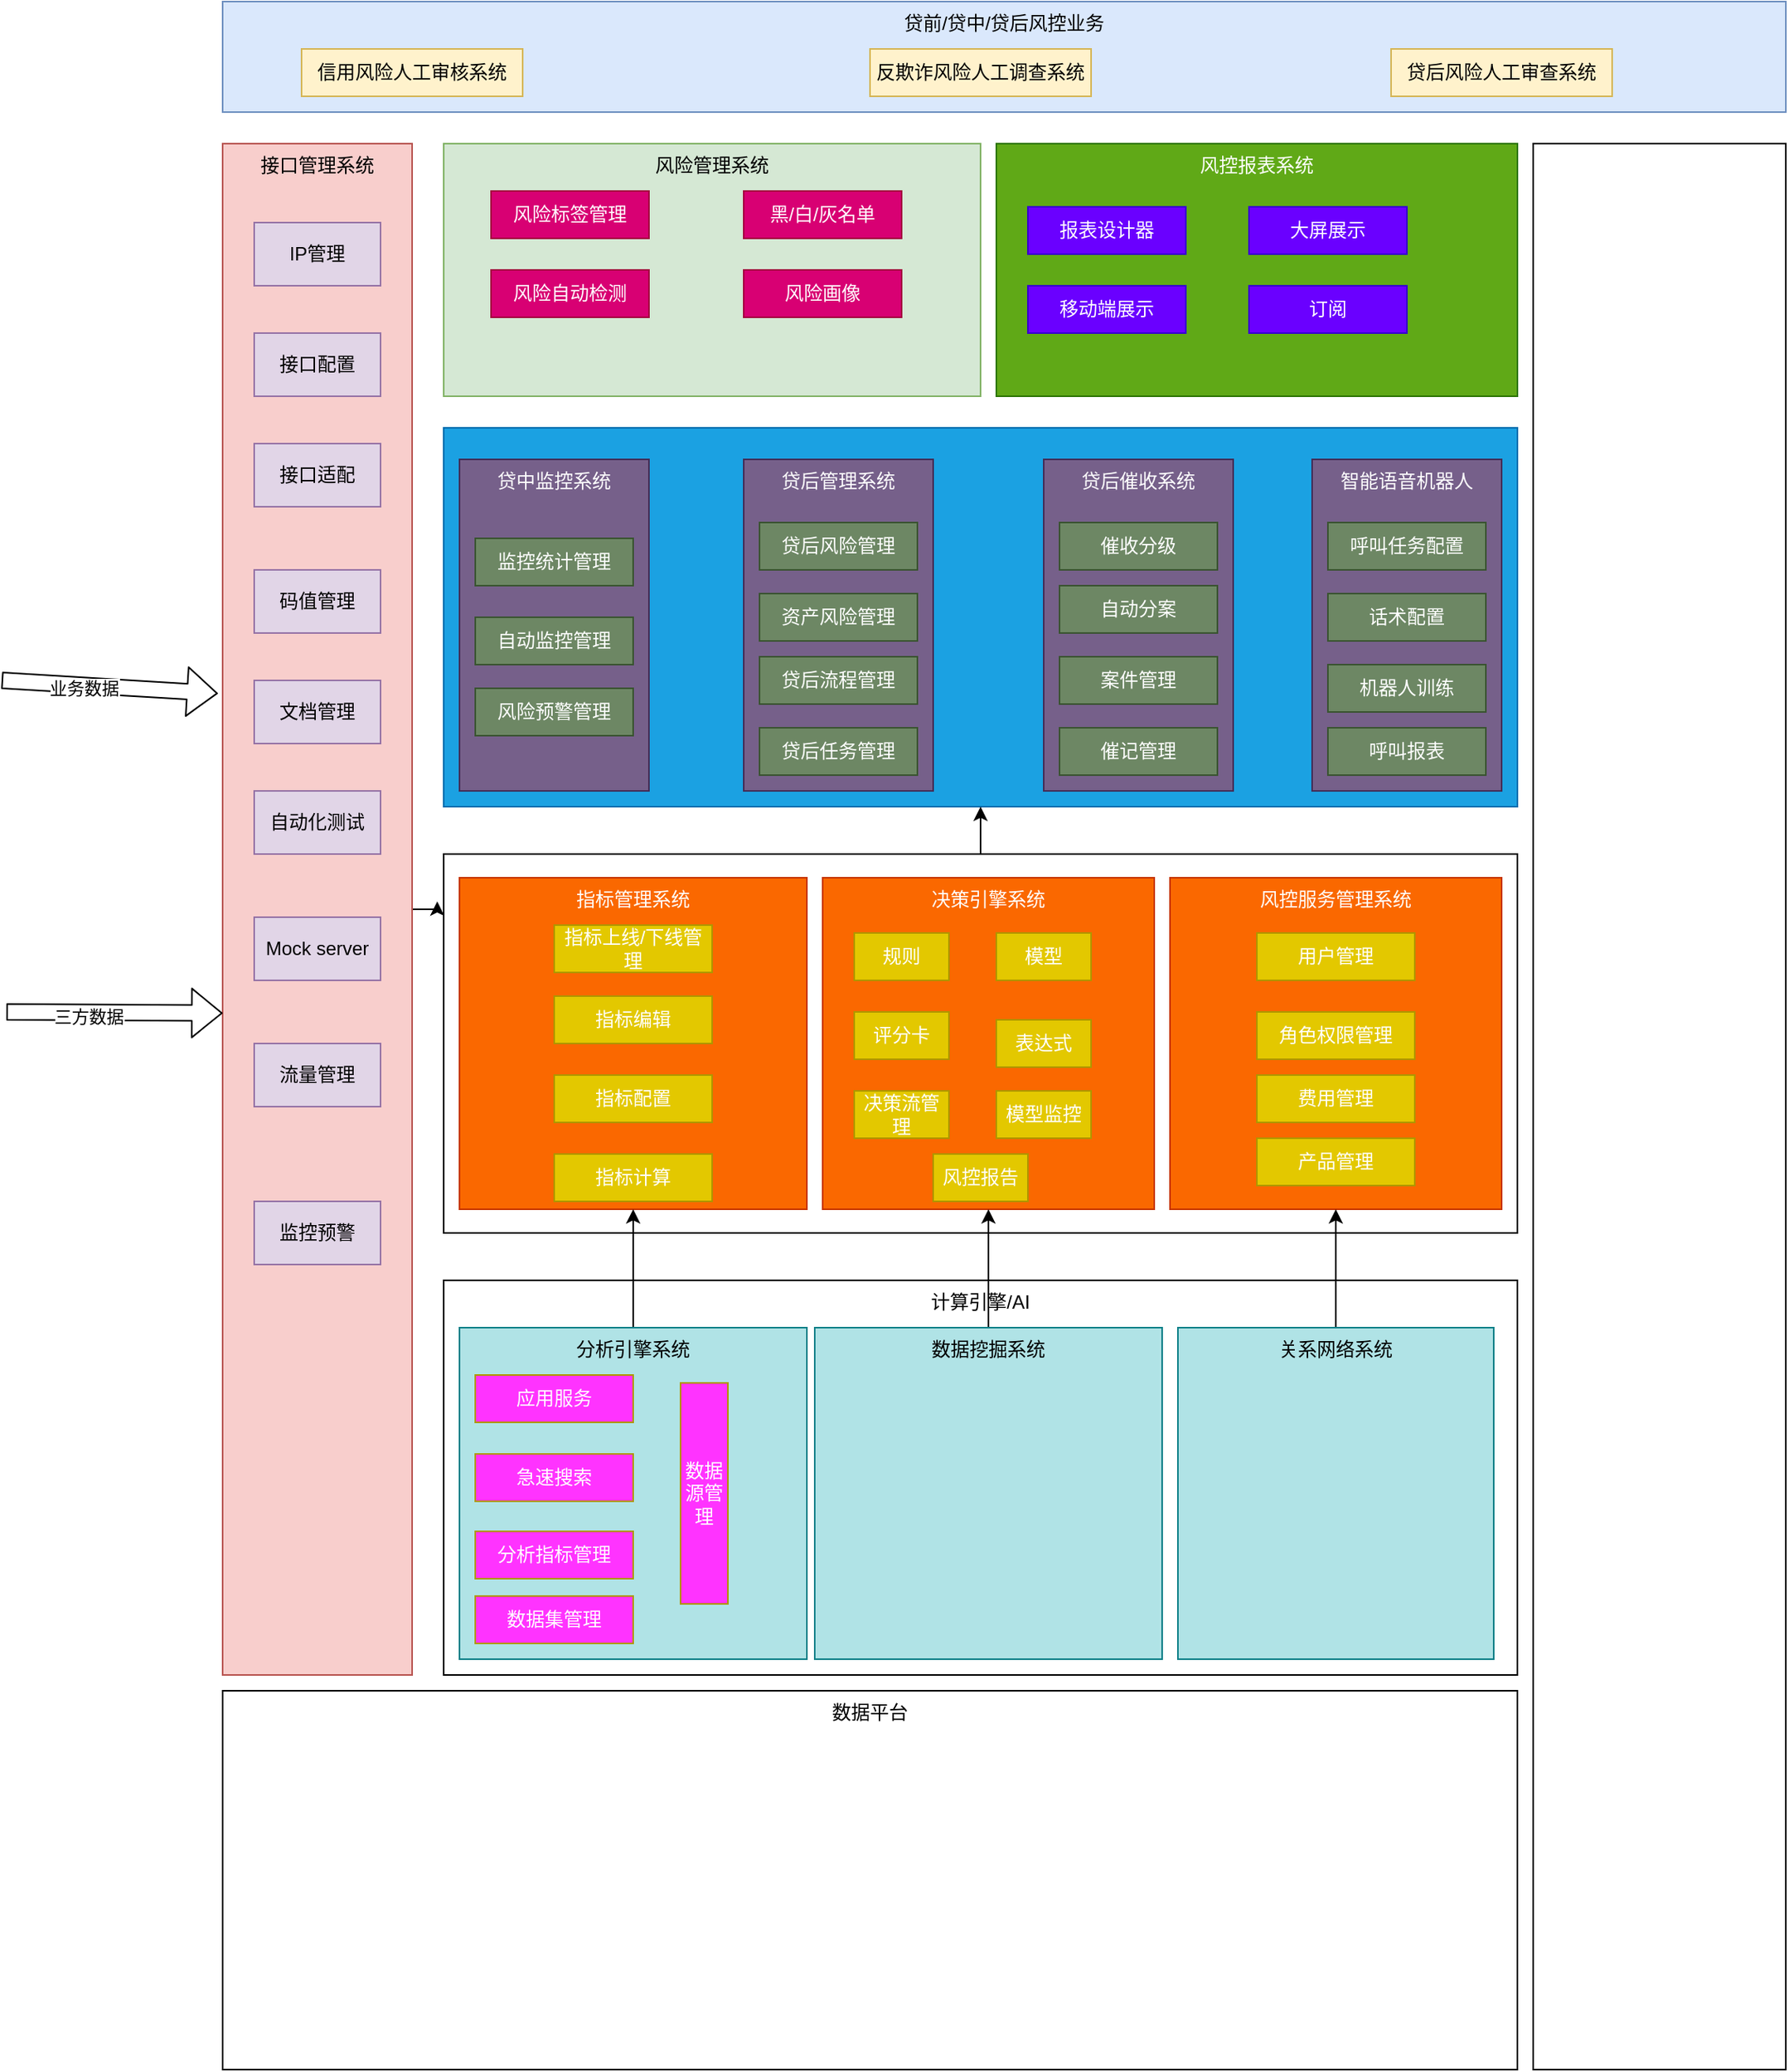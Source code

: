 <mxfile version="14.5.10" type="github">
  <diagram id="lQbhDGxogrssM2cnBjjg" name="第 1 页">
    <mxGraphModel dx="2249" dy="762" grid="1" gridSize="10" guides="1" tooltips="1" connect="1" arrows="1" fold="1" page="1" pageScale="1" pageWidth="827" pageHeight="1169" math="0" shadow="0">
      <root>
        <mxCell id="0" />
        <mxCell id="1" parent="0" />
        <mxCell id="xgXOS_-53twv-PHmrjcY-1" value="贷前/贷中/贷后风控业务" style="rounded=0;whiteSpace=wrap;html=1;verticalAlign=top;fillColor=#dae8fc;strokeColor=#6c8ebf;" vertex="1" parent="1">
          <mxGeometry x="130" y="170" width="990" height="70" as="geometry" />
        </mxCell>
        <mxCell id="xgXOS_-53twv-PHmrjcY-2" value="信用风险人工审核系统" style="rounded=0;whiteSpace=wrap;html=1;fillColor=#fff2cc;strokeColor=#d6b656;" vertex="1" parent="1">
          <mxGeometry x="180" y="200" width="140" height="30" as="geometry" />
        </mxCell>
        <mxCell id="xgXOS_-53twv-PHmrjcY-3" value="反欺诈风险人工调查系统" style="rounded=0;whiteSpace=wrap;html=1;fillColor=#fff2cc;strokeColor=#d6b656;" vertex="1" parent="1">
          <mxGeometry x="540" y="200" width="140" height="30" as="geometry" />
        </mxCell>
        <mxCell id="xgXOS_-53twv-PHmrjcY-4" value="贷后风险人工审查系统" style="rounded=0;whiteSpace=wrap;html=1;fillColor=#fff2cc;strokeColor=#d6b656;" vertex="1" parent="1">
          <mxGeometry x="870" y="200" width="140" height="30" as="geometry" />
        </mxCell>
        <mxCell id="xgXOS_-53twv-PHmrjcY-59" style="edgeStyle=orthogonalEdgeStyle;rounded=0;orthogonalLoop=1;jettySize=auto;html=1;exitX=1;exitY=0.5;exitDx=0;exitDy=0;entryX=-0.006;entryY=0.125;entryDx=0;entryDy=0;entryPerimeter=0;" edge="1" parent="1" source="xgXOS_-53twv-PHmrjcY-5" target="xgXOS_-53twv-PHmrjcY-25">
          <mxGeometry relative="1" as="geometry" />
        </mxCell>
        <mxCell id="xgXOS_-53twv-PHmrjcY-5" value="接口管理系统" style="rounded=0;whiteSpace=wrap;html=1;fillColor=#f8cecc;strokeColor=#b85450;verticalAlign=top;" vertex="1" parent="1">
          <mxGeometry x="130" y="260" width="120" height="970" as="geometry" />
        </mxCell>
        <mxCell id="xgXOS_-53twv-PHmrjcY-6" value="IP管理" style="rounded=0;whiteSpace=wrap;html=1;fillColor=#e1d5e7;strokeColor=#9673a6;" vertex="1" parent="1">
          <mxGeometry x="150" y="310" width="80" height="40" as="geometry" />
        </mxCell>
        <mxCell id="xgXOS_-53twv-PHmrjcY-7" value="接口配置" style="rounded=0;whiteSpace=wrap;html=1;fillColor=#e1d5e7;strokeColor=#9673a6;" vertex="1" parent="1">
          <mxGeometry x="150" y="380" width="80" height="40" as="geometry" />
        </mxCell>
        <mxCell id="xgXOS_-53twv-PHmrjcY-8" value="接口适配" style="rounded=0;whiteSpace=wrap;html=1;fillColor=#e1d5e7;strokeColor=#9673a6;" vertex="1" parent="1">
          <mxGeometry x="150" y="450" width="80" height="40" as="geometry" />
        </mxCell>
        <mxCell id="xgXOS_-53twv-PHmrjcY-9" value="码值管理" style="rounded=0;whiteSpace=wrap;html=1;fillColor=#e1d5e7;strokeColor=#9673a6;" vertex="1" parent="1">
          <mxGeometry x="150" y="530" width="80" height="40" as="geometry" />
        </mxCell>
        <mxCell id="xgXOS_-53twv-PHmrjcY-10" value="文档管理" style="rounded=0;whiteSpace=wrap;html=1;fillColor=#e1d5e7;strokeColor=#9673a6;" vertex="1" parent="1">
          <mxGeometry x="150" y="600" width="80" height="40" as="geometry" />
        </mxCell>
        <mxCell id="xgXOS_-53twv-PHmrjcY-11" value="自动化测试" style="rounded=0;whiteSpace=wrap;html=1;fillColor=#e1d5e7;strokeColor=#9673a6;" vertex="1" parent="1">
          <mxGeometry x="150" y="670" width="80" height="40" as="geometry" />
        </mxCell>
        <mxCell id="xgXOS_-53twv-PHmrjcY-12" value="Mock server" style="rounded=0;whiteSpace=wrap;html=1;fillColor=#e1d5e7;strokeColor=#9673a6;" vertex="1" parent="1">
          <mxGeometry x="150" y="750" width="80" height="40" as="geometry" />
        </mxCell>
        <mxCell id="xgXOS_-53twv-PHmrjcY-13" value="流量管理" style="rounded=0;whiteSpace=wrap;html=1;fillColor=#e1d5e7;strokeColor=#9673a6;" vertex="1" parent="1">
          <mxGeometry x="150" y="830" width="80" height="40" as="geometry" />
        </mxCell>
        <mxCell id="xgXOS_-53twv-PHmrjcY-14" value="监控预警" style="rounded=0;whiteSpace=wrap;html=1;fillColor=#e1d5e7;strokeColor=#9673a6;" vertex="1" parent="1">
          <mxGeometry x="150" y="930" width="80" height="40" as="geometry" />
        </mxCell>
        <mxCell id="xgXOS_-53twv-PHmrjcY-16" value="" style="shape=flexArrow;endArrow=classic;html=1;entryX=-0.025;entryY=0.359;entryDx=0;entryDy=0;entryPerimeter=0;" edge="1" parent="1" target="xgXOS_-53twv-PHmrjcY-5">
          <mxGeometry width="50" height="50" relative="1" as="geometry">
            <mxPoint x="-10" y="600" as="sourcePoint" />
            <mxPoint x="570" y="660" as="targetPoint" />
          </mxGeometry>
        </mxCell>
        <mxCell id="xgXOS_-53twv-PHmrjcY-17" value="业务数据" style="edgeLabel;html=1;align=center;verticalAlign=middle;resizable=0;points=[];" vertex="1" connectable="0" parent="xgXOS_-53twv-PHmrjcY-16">
          <mxGeometry x="-0.241" y="-2" relative="1" as="geometry">
            <mxPoint as="offset" />
          </mxGeometry>
        </mxCell>
        <mxCell id="xgXOS_-53twv-PHmrjcY-18" value="" style="shape=flexArrow;endArrow=classic;html=1;entryX=-0.025;entryY=0.359;entryDx=0;entryDy=0;entryPerimeter=0;" edge="1" parent="1">
          <mxGeometry width="50" height="50" relative="1" as="geometry">
            <mxPoint x="-7" y="810" as="sourcePoint" />
            <mxPoint x="130" y="810.79" as="targetPoint" />
          </mxGeometry>
        </mxCell>
        <mxCell id="xgXOS_-53twv-PHmrjcY-19" value="三方数据" style="edgeLabel;html=1;align=center;verticalAlign=middle;resizable=0;points=[];" vertex="1" connectable="0" parent="xgXOS_-53twv-PHmrjcY-18">
          <mxGeometry x="-0.241" y="-2" relative="1" as="geometry">
            <mxPoint as="offset" />
          </mxGeometry>
        </mxCell>
        <mxCell id="xgXOS_-53twv-PHmrjcY-20" value="风险管理系统" style="rounded=0;whiteSpace=wrap;html=1;verticalAlign=top;fillColor=#d5e8d4;strokeColor=#82b366;" vertex="1" parent="1">
          <mxGeometry x="270" y="260" width="340" height="160" as="geometry" />
        </mxCell>
        <mxCell id="xgXOS_-53twv-PHmrjcY-22" value="风控报表系统" style="rounded=0;whiteSpace=wrap;html=1;verticalAlign=top;fillColor=#60a917;strokeColor=#2D7600;fontColor=#ffffff;" vertex="1" parent="1">
          <mxGeometry x="620" y="260" width="330" height="160" as="geometry" />
        </mxCell>
        <mxCell id="xgXOS_-53twv-PHmrjcY-23" value="" style="rounded=0;whiteSpace=wrap;html=1;" vertex="1" parent="1">
          <mxGeometry x="960" y="260" width="160" height="1220" as="geometry" />
        </mxCell>
        <mxCell id="xgXOS_-53twv-PHmrjcY-24" value="" style="rounded=0;whiteSpace=wrap;html=1;verticalAlign=top;fillColor=#1ba1e2;strokeColor=#006EAF;fontColor=#ffffff;" vertex="1" parent="1">
          <mxGeometry x="270" y="440" width="680" height="240" as="geometry" />
        </mxCell>
        <mxCell id="xgXOS_-53twv-PHmrjcY-55" style="edgeStyle=orthogonalEdgeStyle;rounded=0;orthogonalLoop=1;jettySize=auto;html=1;entryX=0.5;entryY=1;entryDx=0;entryDy=0;" edge="1" parent="1" source="xgXOS_-53twv-PHmrjcY-25" target="xgXOS_-53twv-PHmrjcY-24">
          <mxGeometry relative="1" as="geometry" />
        </mxCell>
        <mxCell id="xgXOS_-53twv-PHmrjcY-25" value="" style="rounded=0;whiteSpace=wrap;html=1;verticalAlign=top;" vertex="1" parent="1">
          <mxGeometry x="270" y="710" width="680" height="240" as="geometry" />
        </mxCell>
        <mxCell id="xgXOS_-53twv-PHmrjcY-26" value="计算引擎/AI" style="rounded=0;whiteSpace=wrap;html=1;verticalAlign=top;" vertex="1" parent="1">
          <mxGeometry x="270" y="980" width="680" height="250" as="geometry" />
        </mxCell>
        <mxCell id="xgXOS_-53twv-PHmrjcY-27" value="数据平台" style="rounded=0;whiteSpace=wrap;html=1;verticalAlign=top;" vertex="1" parent="1">
          <mxGeometry x="130" y="1240" width="820" height="240" as="geometry" />
        </mxCell>
        <mxCell id="xgXOS_-53twv-PHmrjcY-28" value="风险标签管理" style="rounded=0;whiteSpace=wrap;html=1;fillColor=#d80073;strokeColor=#A50040;fontColor=#ffffff;" vertex="1" parent="1">
          <mxGeometry x="300" y="290" width="100" height="30" as="geometry" />
        </mxCell>
        <mxCell id="xgXOS_-53twv-PHmrjcY-29" value="黑/白/灰名单" style="rounded=0;whiteSpace=wrap;html=1;fillColor=#d80073;strokeColor=#A50040;fontColor=#ffffff;" vertex="1" parent="1">
          <mxGeometry x="460" y="290" width="100" height="30" as="geometry" />
        </mxCell>
        <mxCell id="xgXOS_-53twv-PHmrjcY-30" value="风险自动检测" style="rounded=0;whiteSpace=wrap;html=1;fillColor=#d80073;strokeColor=#A50040;fontColor=#ffffff;" vertex="1" parent="1">
          <mxGeometry x="300" y="340" width="100" height="30" as="geometry" />
        </mxCell>
        <mxCell id="xgXOS_-53twv-PHmrjcY-31" value="风险画像" style="rounded=0;whiteSpace=wrap;html=1;fillColor=#d80073;strokeColor=#A50040;fontColor=#ffffff;" vertex="1" parent="1">
          <mxGeometry x="460" y="340" width="100" height="30" as="geometry" />
        </mxCell>
        <mxCell id="xgXOS_-53twv-PHmrjcY-32" value="报表设计器" style="rounded=0;whiteSpace=wrap;html=1;fillColor=#6a00ff;strokeColor=#3700CC;fontColor=#ffffff;" vertex="1" parent="1">
          <mxGeometry x="640" y="300" width="100" height="30" as="geometry" />
        </mxCell>
        <mxCell id="xgXOS_-53twv-PHmrjcY-33" value="大屏展示" style="rounded=0;whiteSpace=wrap;html=1;fillColor=#6a00ff;strokeColor=#3700CC;fontColor=#ffffff;" vertex="1" parent="1">
          <mxGeometry x="780" y="300" width="100" height="30" as="geometry" />
        </mxCell>
        <mxCell id="xgXOS_-53twv-PHmrjcY-34" value="移动端展示" style="rounded=0;whiteSpace=wrap;html=1;fillColor=#6a00ff;strokeColor=#3700CC;fontColor=#ffffff;" vertex="1" parent="1">
          <mxGeometry x="640" y="350" width="100" height="30" as="geometry" />
        </mxCell>
        <mxCell id="xgXOS_-53twv-PHmrjcY-35" value="订阅" style="rounded=0;whiteSpace=wrap;html=1;fillColor=#6a00ff;strokeColor=#3700CC;fontColor=#ffffff;" vertex="1" parent="1">
          <mxGeometry x="780" y="350" width="100" height="30" as="geometry" />
        </mxCell>
        <mxCell id="xgXOS_-53twv-PHmrjcY-36" value="贷中监控系统" style="rounded=0;whiteSpace=wrap;html=1;verticalAlign=top;fillColor=#76608a;strokeColor=#432D57;fontColor=#ffffff;" vertex="1" parent="1">
          <mxGeometry x="280" y="460" width="120" height="210" as="geometry" />
        </mxCell>
        <mxCell id="xgXOS_-53twv-PHmrjcY-37" value="贷后管理系统" style="rounded=0;whiteSpace=wrap;html=1;verticalAlign=top;fillColor=#76608a;strokeColor=#432D57;fontColor=#ffffff;" vertex="1" parent="1">
          <mxGeometry x="460" y="460" width="120" height="210" as="geometry" />
        </mxCell>
        <mxCell id="xgXOS_-53twv-PHmrjcY-38" value="贷后催收系统" style="rounded=0;whiteSpace=wrap;html=1;verticalAlign=top;fillColor=#76608a;strokeColor=#432D57;fontColor=#ffffff;" vertex="1" parent="1">
          <mxGeometry x="650" y="460" width="120" height="210" as="geometry" />
        </mxCell>
        <mxCell id="xgXOS_-53twv-PHmrjcY-39" value="智能语音机器人" style="rounded=0;whiteSpace=wrap;html=1;verticalAlign=top;fillColor=#76608a;strokeColor=#432D57;fontColor=#ffffff;" vertex="1" parent="1">
          <mxGeometry x="820" y="460" width="120" height="210" as="geometry" />
        </mxCell>
        <mxCell id="xgXOS_-53twv-PHmrjcY-40" value="监控统计管理" style="rounded=0;whiteSpace=wrap;html=1;fillColor=#6d8764;strokeColor=#3A5431;fontColor=#ffffff;" vertex="1" parent="1">
          <mxGeometry x="290" y="510" width="100" height="30" as="geometry" />
        </mxCell>
        <mxCell id="xgXOS_-53twv-PHmrjcY-41" value="自动监控管理" style="rounded=0;whiteSpace=wrap;html=1;fillColor=#6d8764;strokeColor=#3A5431;fontColor=#ffffff;" vertex="1" parent="1">
          <mxGeometry x="290" y="560" width="100" height="30" as="geometry" />
        </mxCell>
        <mxCell id="xgXOS_-53twv-PHmrjcY-42" value="风险预警管理" style="rounded=0;whiteSpace=wrap;html=1;fillColor=#6d8764;strokeColor=#3A5431;fontColor=#ffffff;" vertex="1" parent="1">
          <mxGeometry x="290" y="605" width="100" height="30" as="geometry" />
        </mxCell>
        <mxCell id="xgXOS_-53twv-PHmrjcY-43" value="贷后风险管理" style="rounded=0;whiteSpace=wrap;html=1;fillColor=#6d8764;strokeColor=#3A5431;fontColor=#ffffff;" vertex="1" parent="1">
          <mxGeometry x="470" y="500" width="100" height="30" as="geometry" />
        </mxCell>
        <mxCell id="xgXOS_-53twv-PHmrjcY-44" value="资产风险管理" style="rounded=0;whiteSpace=wrap;html=1;fillColor=#6d8764;strokeColor=#3A5431;fontColor=#ffffff;" vertex="1" parent="1">
          <mxGeometry x="470" y="545" width="100" height="30" as="geometry" />
        </mxCell>
        <mxCell id="xgXOS_-53twv-PHmrjcY-45" value="贷后流程管理" style="rounded=0;whiteSpace=wrap;html=1;fillColor=#6d8764;strokeColor=#3A5431;fontColor=#ffffff;" vertex="1" parent="1">
          <mxGeometry x="470" y="585" width="100" height="30" as="geometry" />
        </mxCell>
        <mxCell id="xgXOS_-53twv-PHmrjcY-46" value="贷后任务管理" style="rounded=0;whiteSpace=wrap;html=1;fillColor=#6d8764;strokeColor=#3A5431;fontColor=#ffffff;" vertex="1" parent="1">
          <mxGeometry x="470" y="630" width="100" height="30" as="geometry" />
        </mxCell>
        <mxCell id="xgXOS_-53twv-PHmrjcY-47" value="催收分级" style="rounded=0;whiteSpace=wrap;html=1;fillColor=#6d8764;strokeColor=#3A5431;fontColor=#ffffff;" vertex="1" parent="1">
          <mxGeometry x="660" y="500" width="100" height="30" as="geometry" />
        </mxCell>
        <mxCell id="xgXOS_-53twv-PHmrjcY-48" value="自动分案" style="rounded=0;whiteSpace=wrap;html=1;fillColor=#6d8764;strokeColor=#3A5431;fontColor=#ffffff;" vertex="1" parent="1">
          <mxGeometry x="660" y="540" width="100" height="30" as="geometry" />
        </mxCell>
        <mxCell id="xgXOS_-53twv-PHmrjcY-49" value="案件管理" style="rounded=0;whiteSpace=wrap;html=1;fillColor=#6d8764;strokeColor=#3A5431;fontColor=#ffffff;" vertex="1" parent="1">
          <mxGeometry x="660" y="585" width="100" height="30" as="geometry" />
        </mxCell>
        <mxCell id="xgXOS_-53twv-PHmrjcY-50" value="催记管理" style="rounded=0;whiteSpace=wrap;html=1;fillColor=#6d8764;strokeColor=#3A5431;fontColor=#ffffff;" vertex="1" parent="1">
          <mxGeometry x="660" y="630" width="100" height="30" as="geometry" />
        </mxCell>
        <mxCell id="xgXOS_-53twv-PHmrjcY-51" value="呼叫任务配置" style="rounded=0;whiteSpace=wrap;html=1;fillColor=#6d8764;strokeColor=#3A5431;fontColor=#ffffff;" vertex="1" parent="1">
          <mxGeometry x="830" y="500" width="100" height="30" as="geometry" />
        </mxCell>
        <mxCell id="xgXOS_-53twv-PHmrjcY-52" value="话术配置" style="rounded=0;whiteSpace=wrap;html=1;fillColor=#6d8764;strokeColor=#3A5431;fontColor=#ffffff;" vertex="1" parent="1">
          <mxGeometry x="830" y="545" width="100" height="30" as="geometry" />
        </mxCell>
        <mxCell id="xgXOS_-53twv-PHmrjcY-53" value="机器人训练" style="rounded=0;whiteSpace=wrap;html=1;fillColor=#6d8764;strokeColor=#3A5431;fontColor=#ffffff;" vertex="1" parent="1">
          <mxGeometry x="830" y="590" width="100" height="30" as="geometry" />
        </mxCell>
        <mxCell id="xgXOS_-53twv-PHmrjcY-54" value="呼叫报表" style="rounded=0;whiteSpace=wrap;html=1;fillColor=#6d8764;strokeColor=#3A5431;fontColor=#ffffff;" vertex="1" parent="1">
          <mxGeometry x="830" y="630" width="100" height="30" as="geometry" />
        </mxCell>
        <mxCell id="xgXOS_-53twv-PHmrjcY-60" value="指标管理系统" style="rounded=0;whiteSpace=wrap;html=1;verticalAlign=top;fillColor=#fa6800;strokeColor=#C73500;fontColor=#ffffff;" vertex="1" parent="1">
          <mxGeometry x="280" y="725" width="220" height="210" as="geometry" />
        </mxCell>
        <mxCell id="xgXOS_-53twv-PHmrjcY-61" value="决策引擎系统" style="rounded=0;whiteSpace=wrap;html=1;verticalAlign=top;fillColor=#fa6800;strokeColor=#C73500;fontColor=#ffffff;" vertex="1" parent="1">
          <mxGeometry x="510" y="725" width="210" height="210" as="geometry" />
        </mxCell>
        <mxCell id="xgXOS_-53twv-PHmrjcY-62" value="风控服务管理系统" style="rounded=0;whiteSpace=wrap;html=1;verticalAlign=top;fillColor=#fa6800;strokeColor=#C73500;fontColor=#ffffff;" vertex="1" parent="1">
          <mxGeometry x="730" y="725" width="210" height="210" as="geometry" />
        </mxCell>
        <mxCell id="xgXOS_-53twv-PHmrjcY-63" value="指标上线/下线管理" style="rounded=0;whiteSpace=wrap;html=1;fillColor=#e3c800;strokeColor=#B09500;fontColor=#ffffff;" vertex="1" parent="1">
          <mxGeometry x="340" y="755" width="100" height="30" as="geometry" />
        </mxCell>
        <mxCell id="xgXOS_-53twv-PHmrjcY-64" value="指标编辑" style="rounded=0;whiteSpace=wrap;html=1;fillColor=#e3c800;strokeColor=#B09500;fontColor=#ffffff;" vertex="1" parent="1">
          <mxGeometry x="340" y="800" width="100" height="30" as="geometry" />
        </mxCell>
        <mxCell id="xgXOS_-53twv-PHmrjcY-65" value="指标配置" style="rounded=0;whiteSpace=wrap;html=1;fillColor=#e3c800;strokeColor=#B09500;fontColor=#ffffff;" vertex="1" parent="1">
          <mxGeometry x="340" y="850" width="100" height="30" as="geometry" />
        </mxCell>
        <mxCell id="xgXOS_-53twv-PHmrjcY-66" value="指标计算" style="rounded=0;whiteSpace=wrap;html=1;fillColor=#e3c800;strokeColor=#B09500;fontColor=#ffffff;" vertex="1" parent="1">
          <mxGeometry x="340" y="900" width="100" height="30" as="geometry" />
        </mxCell>
        <mxCell id="xgXOS_-53twv-PHmrjcY-68" value="规则" style="rounded=0;whiteSpace=wrap;html=1;fillColor=#e3c800;strokeColor=#B09500;fontColor=#ffffff;" vertex="1" parent="1">
          <mxGeometry x="530" y="760" width="60" height="30" as="geometry" />
        </mxCell>
        <mxCell id="xgXOS_-53twv-PHmrjcY-69" value="模型" style="rounded=0;whiteSpace=wrap;html=1;fillColor=#e3c800;strokeColor=#B09500;fontColor=#ffffff;" vertex="1" parent="1">
          <mxGeometry x="620" y="760" width="60" height="30" as="geometry" />
        </mxCell>
        <mxCell id="xgXOS_-53twv-PHmrjcY-70" value="评分卡" style="rounded=0;whiteSpace=wrap;html=1;fillColor=#e3c800;strokeColor=#B09500;fontColor=#ffffff;" vertex="1" parent="1">
          <mxGeometry x="530" y="810" width="60" height="30" as="geometry" />
        </mxCell>
        <mxCell id="xgXOS_-53twv-PHmrjcY-71" value="决策流管理" style="rounded=0;whiteSpace=wrap;html=1;fillColor=#e3c800;strokeColor=#B09500;fontColor=#ffffff;" vertex="1" parent="1">
          <mxGeometry x="530" y="860" width="60" height="30" as="geometry" />
        </mxCell>
        <mxCell id="xgXOS_-53twv-PHmrjcY-72" value="模型监控" style="rounded=0;whiteSpace=wrap;html=1;fillColor=#e3c800;strokeColor=#B09500;fontColor=#ffffff;" vertex="1" parent="1">
          <mxGeometry x="620" y="860" width="60" height="30" as="geometry" />
        </mxCell>
        <mxCell id="xgXOS_-53twv-PHmrjcY-73" value="表达式" style="rounded=0;whiteSpace=wrap;html=1;fillColor=#e3c800;strokeColor=#B09500;fontColor=#ffffff;" vertex="1" parent="1">
          <mxGeometry x="620" y="815" width="60" height="30" as="geometry" />
        </mxCell>
        <mxCell id="xgXOS_-53twv-PHmrjcY-74" value="风控报告" style="rounded=0;whiteSpace=wrap;html=1;fillColor=#e3c800;strokeColor=#B09500;fontColor=#ffffff;" vertex="1" parent="1">
          <mxGeometry x="580" y="900" width="60" height="30" as="geometry" />
        </mxCell>
        <mxCell id="xgXOS_-53twv-PHmrjcY-75" value="用户管理" style="rounded=0;whiteSpace=wrap;html=1;fillColor=#e3c800;strokeColor=#B09500;fontColor=#ffffff;" vertex="1" parent="1">
          <mxGeometry x="785" y="760" width="100" height="30" as="geometry" />
        </mxCell>
        <mxCell id="xgXOS_-53twv-PHmrjcY-76" value="角色权限管理" style="rounded=0;whiteSpace=wrap;html=1;fillColor=#e3c800;strokeColor=#B09500;fontColor=#ffffff;" vertex="1" parent="1">
          <mxGeometry x="785" y="810" width="100" height="30" as="geometry" />
        </mxCell>
        <mxCell id="xgXOS_-53twv-PHmrjcY-77" value="费用管理" style="rounded=0;whiteSpace=wrap;html=1;fillColor=#e3c800;strokeColor=#B09500;fontColor=#ffffff;" vertex="1" parent="1">
          <mxGeometry x="785" y="850" width="100" height="30" as="geometry" />
        </mxCell>
        <mxCell id="xgXOS_-53twv-PHmrjcY-78" value="产品管理" style="rounded=0;whiteSpace=wrap;html=1;fillColor=#e3c800;strokeColor=#B09500;fontColor=#ffffff;" vertex="1" parent="1">
          <mxGeometry x="785" y="890" width="100" height="30" as="geometry" />
        </mxCell>
        <mxCell id="xgXOS_-53twv-PHmrjcY-88" style="edgeStyle=orthogonalEdgeStyle;rounded=0;orthogonalLoop=1;jettySize=auto;html=1;entryX=0.5;entryY=1;entryDx=0;entryDy=0;" edge="1" parent="1" source="xgXOS_-53twv-PHmrjcY-79" target="xgXOS_-53twv-PHmrjcY-60">
          <mxGeometry relative="1" as="geometry" />
        </mxCell>
        <mxCell id="xgXOS_-53twv-PHmrjcY-79" value="分析引擎系统" style="rounded=0;whiteSpace=wrap;html=1;verticalAlign=top;fillColor=#b0e3e6;strokeColor=#0e8088;" vertex="1" parent="1">
          <mxGeometry x="280" y="1010" width="220" height="210" as="geometry" />
        </mxCell>
        <mxCell id="xgXOS_-53twv-PHmrjcY-89" style="edgeStyle=orthogonalEdgeStyle;rounded=0;orthogonalLoop=1;jettySize=auto;html=1;entryX=0.5;entryY=1;entryDx=0;entryDy=0;" edge="1" parent="1" source="xgXOS_-53twv-PHmrjcY-80" target="xgXOS_-53twv-PHmrjcY-61">
          <mxGeometry relative="1" as="geometry" />
        </mxCell>
        <mxCell id="xgXOS_-53twv-PHmrjcY-80" value="数据挖掘系统" style="rounded=0;whiteSpace=wrap;html=1;verticalAlign=top;fillColor=#b0e3e6;strokeColor=#0e8088;" vertex="1" parent="1">
          <mxGeometry x="505" y="1010" width="220" height="210" as="geometry" />
        </mxCell>
        <mxCell id="xgXOS_-53twv-PHmrjcY-90" style="edgeStyle=orthogonalEdgeStyle;rounded=0;orthogonalLoop=1;jettySize=auto;html=1;entryX=0.5;entryY=1;entryDx=0;entryDy=0;" edge="1" parent="1" source="xgXOS_-53twv-PHmrjcY-81" target="xgXOS_-53twv-PHmrjcY-62">
          <mxGeometry relative="1" as="geometry" />
        </mxCell>
        <mxCell id="xgXOS_-53twv-PHmrjcY-81" value="关系网络系统" style="rounded=0;whiteSpace=wrap;html=1;verticalAlign=top;fillColor=#b0e3e6;strokeColor=#0e8088;" vertex="1" parent="1">
          <mxGeometry x="735" y="1010" width="200" height="210" as="geometry" />
        </mxCell>
        <mxCell id="xgXOS_-53twv-PHmrjcY-82" value="指标上线/下线管理" style="rounded=0;whiteSpace=wrap;html=1;strokeColor=#B09500;fontColor=#ffffff;fillColor=#FF33FF;" vertex="1" parent="1">
          <mxGeometry x="290" y="1040" width="100" height="30" as="geometry" />
        </mxCell>
        <mxCell id="xgXOS_-53twv-PHmrjcY-83" value="应用服务" style="rounded=0;whiteSpace=wrap;html=1;strokeColor=#B09500;fontColor=#ffffff;fillColor=#FF33FF;" vertex="1" parent="1">
          <mxGeometry x="290" y="1040" width="100" height="30" as="geometry" />
        </mxCell>
        <mxCell id="xgXOS_-53twv-PHmrjcY-84" value="急速搜索" style="rounded=0;whiteSpace=wrap;html=1;strokeColor=#B09500;fontColor=#ffffff;fillColor=#FF33FF;" vertex="1" parent="1">
          <mxGeometry x="290" y="1090" width="100" height="30" as="geometry" />
        </mxCell>
        <mxCell id="xgXOS_-53twv-PHmrjcY-85" value="分析指标管理" style="rounded=0;whiteSpace=wrap;html=1;strokeColor=#B09500;fontColor=#ffffff;fillColor=#FF33FF;" vertex="1" parent="1">
          <mxGeometry x="290" y="1139" width="100" height="30" as="geometry" />
        </mxCell>
        <mxCell id="xgXOS_-53twv-PHmrjcY-86" value="数据集管理" style="rounded=0;whiteSpace=wrap;html=1;strokeColor=#B09500;fontColor=#ffffff;fillColor=#FF33FF;" vertex="1" parent="1">
          <mxGeometry x="290" y="1180" width="100" height="30" as="geometry" />
        </mxCell>
        <mxCell id="xgXOS_-53twv-PHmrjcY-87" value="数据源管理" style="rounded=0;whiteSpace=wrap;html=1;strokeColor=#B09500;fontColor=#ffffff;fillColor=#FF33FF;" vertex="1" parent="1">
          <mxGeometry x="420" y="1045" width="30" height="140" as="geometry" />
        </mxCell>
      </root>
    </mxGraphModel>
  </diagram>
</mxfile>
